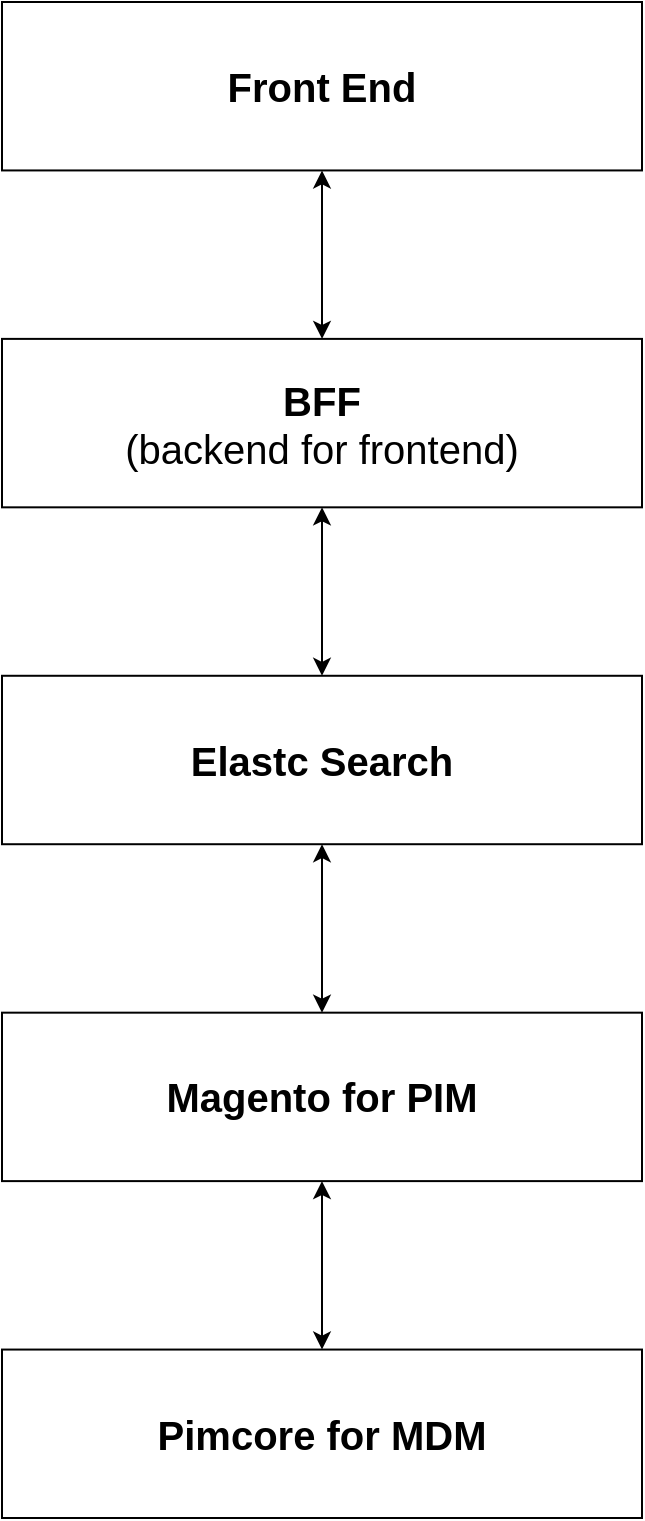 <mxfile version="21.6.5" type="github">
  <diagram name="Page-1" id="30S2MZSsXb7g4wmxqVL5">
    <mxGraphModel dx="1368" dy="924" grid="1" gridSize="10" guides="1" tooltips="1" connect="1" arrows="1" fold="1" page="1" pageScale="1" pageWidth="1100" pageHeight="850" math="0" shadow="0">
      <root>
        <mxCell id="0" />
        <mxCell id="1" parent="0" />
        <mxCell id="NzXWzohtURT9lQF2q2ax-15" value="" style="group" vertex="1" connectable="0" parent="1">
          <mxGeometry x="400" y="30" width="320" height="758" as="geometry" />
        </mxCell>
        <mxCell id="NzXWzohtURT9lQF2q2ax-2" value="&lt;b&gt;&lt;font style=&quot;font-size: 20px;&quot;&gt;Magento for PIM&lt;/font&gt;&lt;/b&gt;" style="rounded=0;whiteSpace=wrap;html=1;" vertex="1" parent="NzXWzohtURT9lQF2q2ax-15">
          <mxGeometry y="505.333" width="320" height="84.222" as="geometry" />
        </mxCell>
        <mxCell id="NzXWzohtURT9lQF2q2ax-4" value="&lt;b&gt;&lt;font style=&quot;font-size: 20px;&quot;&gt;Elastc Search&lt;/font&gt;&lt;/b&gt;" style="rounded=0;whiteSpace=wrap;html=1;" vertex="1" parent="NzXWzohtURT9lQF2q2ax-15">
          <mxGeometry y="336.889" width="320" height="84.222" as="geometry" />
        </mxCell>
        <mxCell id="NzXWzohtURT9lQF2q2ax-11" value="" style="edgeStyle=orthogonalEdgeStyle;rounded=0;orthogonalLoop=1;jettySize=auto;html=1;startArrow=classic;startFill=1;" edge="1" parent="NzXWzohtURT9lQF2q2ax-15" source="NzXWzohtURT9lQF2q2ax-2" target="NzXWzohtURT9lQF2q2ax-4">
          <mxGeometry relative="1" as="geometry" />
        </mxCell>
        <mxCell id="NzXWzohtURT9lQF2q2ax-5" value="&lt;font style=&quot;font-size: 20px;&quot;&gt;&lt;b&gt;BFF &lt;/b&gt;&lt;br&gt;(backend for frontend)&lt;/font&gt;" style="rounded=0;whiteSpace=wrap;html=1;" vertex="1" parent="NzXWzohtURT9lQF2q2ax-15">
          <mxGeometry y="168.444" width="320" height="84.222" as="geometry" />
        </mxCell>
        <mxCell id="NzXWzohtURT9lQF2q2ax-10" value="" style="edgeStyle=orthogonalEdgeStyle;rounded=0;orthogonalLoop=1;jettySize=auto;html=1;startArrow=classic;startFill=1;" edge="1" parent="NzXWzohtURT9lQF2q2ax-15" source="NzXWzohtURT9lQF2q2ax-4" target="NzXWzohtURT9lQF2q2ax-5">
          <mxGeometry relative="1" as="geometry" />
        </mxCell>
        <mxCell id="NzXWzohtURT9lQF2q2ax-8" value="&lt;b&gt;&lt;font style=&quot;font-size: 20px;&quot;&gt;Front End&lt;/font&gt;&lt;/b&gt;" style="rounded=0;whiteSpace=wrap;html=1;" vertex="1" parent="NzXWzohtURT9lQF2q2ax-15">
          <mxGeometry width="320" height="84.222" as="geometry" />
        </mxCell>
        <mxCell id="NzXWzohtURT9lQF2q2ax-9" value="" style="edgeStyle=orthogonalEdgeStyle;rounded=0;orthogonalLoop=1;jettySize=auto;html=1;startArrow=classic;startFill=1;" edge="1" parent="NzXWzohtURT9lQF2q2ax-15" source="NzXWzohtURT9lQF2q2ax-5" target="NzXWzohtURT9lQF2q2ax-8">
          <mxGeometry relative="1" as="geometry" />
        </mxCell>
        <mxCell id="NzXWzohtURT9lQF2q2ax-14" value="" style="edgeStyle=orthogonalEdgeStyle;rounded=0;orthogonalLoop=1;jettySize=auto;html=1;startArrow=classic;startFill=1;" edge="1" parent="NzXWzohtURT9lQF2q2ax-15" source="NzXWzohtURT9lQF2q2ax-13" target="NzXWzohtURT9lQF2q2ax-2">
          <mxGeometry relative="1" as="geometry" />
        </mxCell>
        <mxCell id="NzXWzohtURT9lQF2q2ax-13" value="&lt;b&gt;&lt;font style=&quot;font-size: 20px;&quot;&gt;Pimcore for MDM&lt;/font&gt;&lt;/b&gt;" style="rounded=0;whiteSpace=wrap;html=1;" vertex="1" parent="NzXWzohtURT9lQF2q2ax-15">
          <mxGeometry y="673.778" width="320" height="84.222" as="geometry" />
        </mxCell>
      </root>
    </mxGraphModel>
  </diagram>
</mxfile>
